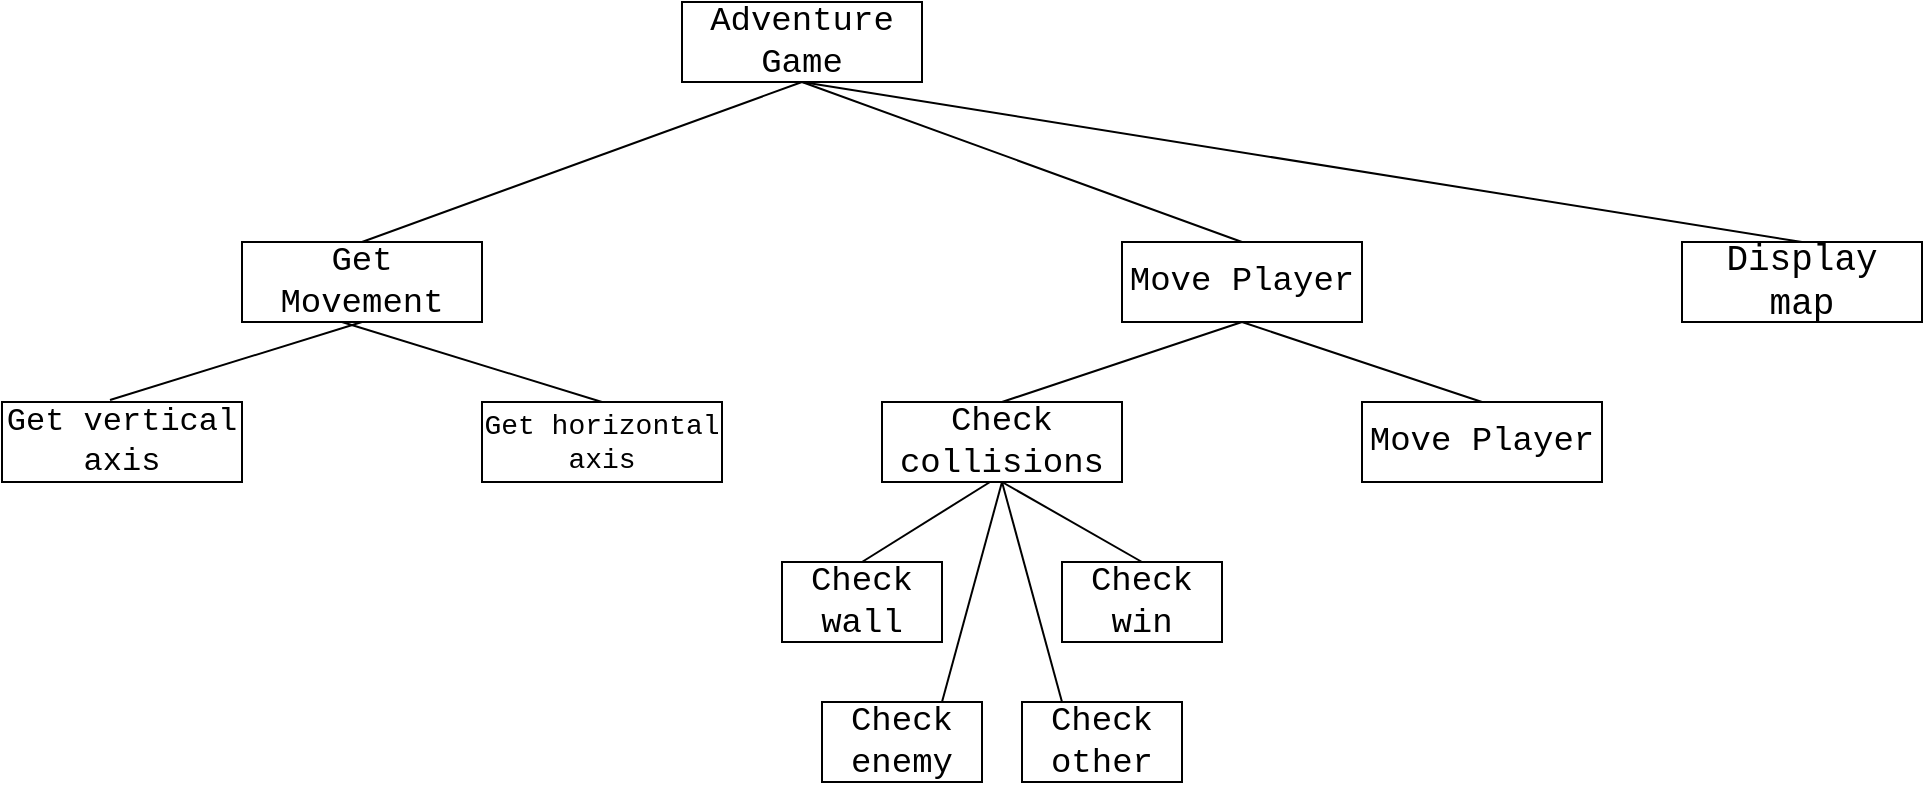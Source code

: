 <mxfile version="22.1.17" type="device">
  <diagram name="Page-1" id="M-o2IBnCFPvLG_mW4Qea">
    <mxGraphModel dx="1434" dy="782" grid="1" gridSize="10" guides="1" tooltips="1" connect="1" arrows="1" fold="1" page="1" pageScale="1" pageWidth="1200" pageHeight="1600" math="0" shadow="0">
      <root>
        <mxCell id="0" />
        <mxCell id="1" parent="0" />
        <mxCell id="mb3DZciCNYZfoAasAtpL-2" value="Adventure Game" style="rounded=0;whiteSpace=wrap;html=1;fontSize=17;fontFamily=Courier New;" parent="1" vertex="1">
          <mxGeometry x="340" width="120" height="40" as="geometry" />
        </mxCell>
        <mxCell id="mb3DZciCNYZfoAasAtpL-4" value="Get Movement" style="rounded=0;whiteSpace=wrap;html=1;fontFamily=Courier New;fontSize=17;" parent="1" vertex="1">
          <mxGeometry x="120" y="120" width="120" height="40" as="geometry" />
        </mxCell>
        <mxCell id="mb3DZciCNYZfoAasAtpL-5" value="" style="endArrow=none;html=1;rounded=0;entryX=0.5;entryY=1;entryDx=0;entryDy=0;exitX=0.5;exitY=0;exitDx=0;exitDy=0;" parent="1" source="mb3DZciCNYZfoAasAtpL-4" target="mb3DZciCNYZfoAasAtpL-2" edge="1">
          <mxGeometry width="50" height="50" relative="1" as="geometry">
            <mxPoint x="70" y="260" as="sourcePoint" />
            <mxPoint x="120" y="210" as="targetPoint" />
          </mxGeometry>
        </mxCell>
        <mxCell id="mb3DZciCNYZfoAasAtpL-7" value="Get vertical axis" style="rounded=0;whiteSpace=wrap;html=1;fontFamily=Courier New;fontSize=16;" parent="1" vertex="1">
          <mxGeometry y="200" width="120" height="40" as="geometry" />
        </mxCell>
        <mxCell id="mb3DZciCNYZfoAasAtpL-8" value="Get horizontal axis" style="rounded=0;whiteSpace=wrap;html=1;fontFamily=Courier New;fontSize=14;" parent="1" vertex="1">
          <mxGeometry x="240" y="200" width="120" height="40" as="geometry" />
        </mxCell>
        <mxCell id="mb3DZciCNYZfoAasAtpL-9" value="" style="endArrow=none;html=1;rounded=0;entryX=0.5;entryY=1;entryDx=0;entryDy=0;exitX=0.45;exitY=-0.025;exitDx=0;exitDy=0;exitPerimeter=0;" parent="1" source="mb3DZciCNYZfoAasAtpL-7" target="mb3DZciCNYZfoAasAtpL-4" edge="1">
          <mxGeometry width="50" height="50" relative="1" as="geometry">
            <mxPoint x="440" y="380" as="sourcePoint" />
            <mxPoint x="490" y="330" as="targetPoint" />
          </mxGeometry>
        </mxCell>
        <mxCell id="mb3DZciCNYZfoAasAtpL-10" value="" style="endArrow=none;html=1;rounded=0;entryX=0.5;entryY=0;entryDx=0;entryDy=0;" parent="1" target="mb3DZciCNYZfoAasAtpL-8" edge="1">
          <mxGeometry width="50" height="50" relative="1" as="geometry">
            <mxPoint x="170" y="160" as="sourcePoint" />
            <mxPoint x="490" y="330" as="targetPoint" />
          </mxGeometry>
        </mxCell>
        <mxCell id="mb3DZciCNYZfoAasAtpL-12" value="&lt;div&gt;Move Player&lt;/div&gt;" style="rounded=0;whiteSpace=wrap;html=1;fontFamily=Courier New;fontSize=17;" parent="1" vertex="1">
          <mxGeometry x="560" y="120" width="120" height="40" as="geometry" />
        </mxCell>
        <mxCell id="mb3DZciCNYZfoAasAtpL-13" value="Check collisions" style="rounded=0;whiteSpace=wrap;html=1;fontFamily=Courier New;fontSize=17;" parent="1" vertex="1">
          <mxGeometry x="440" y="200" width="120" height="40" as="geometry" />
        </mxCell>
        <mxCell id="mb3DZciCNYZfoAasAtpL-14" value="&lt;div&gt;Move Player&lt;/div&gt;" style="rounded=0;whiteSpace=wrap;html=1;fontFamily=Courier New;fontSize=17;" parent="1" vertex="1">
          <mxGeometry x="680" y="200" width="120" height="40" as="geometry" />
        </mxCell>
        <mxCell id="mb3DZciCNYZfoAasAtpL-15" value="" style="endArrow=none;html=1;rounded=0;entryX=0.5;entryY=0;entryDx=0;entryDy=0;exitX=0.5;exitY=1;exitDx=0;exitDy=0;" parent="1" source="mb3DZciCNYZfoAasAtpL-12" target="mb3DZciCNYZfoAasAtpL-13" edge="1">
          <mxGeometry width="50" height="50" relative="1" as="geometry">
            <mxPoint x="440" y="380" as="sourcePoint" />
            <mxPoint x="490" y="330" as="targetPoint" />
          </mxGeometry>
        </mxCell>
        <mxCell id="mb3DZciCNYZfoAasAtpL-16" value="" style="endArrow=none;html=1;rounded=0;entryX=0.5;entryY=1;entryDx=0;entryDy=0;exitX=0.5;exitY=0;exitDx=0;exitDy=0;" parent="1" source="mb3DZciCNYZfoAasAtpL-14" target="mb3DZciCNYZfoAasAtpL-12" edge="1">
          <mxGeometry width="50" height="50" relative="1" as="geometry">
            <mxPoint x="440" y="380" as="sourcePoint" />
            <mxPoint x="490" y="330" as="targetPoint" />
          </mxGeometry>
        </mxCell>
        <mxCell id="mb3DZciCNYZfoAasAtpL-17" value="" style="endArrow=none;html=1;rounded=0;entryX=0.5;entryY=1;entryDx=0;entryDy=0;exitX=0.5;exitY=0;exitDx=0;exitDy=0;" parent="1" source="mb3DZciCNYZfoAasAtpL-12" target="mb3DZciCNYZfoAasAtpL-2" edge="1">
          <mxGeometry width="50" height="50" relative="1" as="geometry">
            <mxPoint x="440" y="380" as="sourcePoint" />
            <mxPoint x="490" y="330" as="targetPoint" />
          </mxGeometry>
        </mxCell>
        <mxCell id="mb3DZciCNYZfoAasAtpL-20" value="&lt;div&gt;Check wall&lt;/div&gt;" style="rounded=0;whiteSpace=wrap;html=1;fontFamily=Courier New;fontSize=17;" parent="1" vertex="1">
          <mxGeometry x="390" y="280" width="80" height="40" as="geometry" />
        </mxCell>
        <mxCell id="mb3DZciCNYZfoAasAtpL-21" value="&lt;div&gt;Check enemy&lt;/div&gt;" style="rounded=0;whiteSpace=wrap;html=1;fontFamily=Courier New;fontSize=17;" parent="1" vertex="1">
          <mxGeometry x="410" y="350" width="80" height="40" as="geometry" />
        </mxCell>
        <mxCell id="mb3DZciCNYZfoAasAtpL-22" value="&lt;div&gt;Check win&lt;/div&gt;" style="rounded=0;whiteSpace=wrap;html=1;fontFamily=Courier New;fontSize=17;" parent="1" vertex="1">
          <mxGeometry x="530" y="280" width="80" height="40" as="geometry" />
        </mxCell>
        <mxCell id="mb3DZciCNYZfoAasAtpL-23" value="&lt;div&gt;Check other&lt;/div&gt;" style="rounded=0;whiteSpace=wrap;html=1;fontFamily=Courier New;fontSize=17;" parent="1" vertex="1">
          <mxGeometry x="510" y="350" width="80" height="40" as="geometry" />
        </mxCell>
        <mxCell id="mb3DZciCNYZfoAasAtpL-24" value="" style="endArrow=none;html=1;rounded=0;entryX=0.45;entryY=1;entryDx=0;entryDy=0;entryPerimeter=0;exitX=0.5;exitY=0;exitDx=0;exitDy=0;" parent="1" source="mb3DZciCNYZfoAasAtpL-20" target="mb3DZciCNYZfoAasAtpL-13" edge="1">
          <mxGeometry width="50" height="50" relative="1" as="geometry">
            <mxPoint x="440" y="320" as="sourcePoint" />
            <mxPoint x="490" y="270" as="targetPoint" />
          </mxGeometry>
        </mxCell>
        <mxCell id="mb3DZciCNYZfoAasAtpL-25" value="" style="endArrow=none;html=1;rounded=0;entryX=0.5;entryY=1;entryDx=0;entryDy=0;exitX=0.5;exitY=0;exitDx=0;exitDy=0;" parent="1" source="mb3DZciCNYZfoAasAtpL-22" target="mb3DZciCNYZfoAasAtpL-13" edge="1">
          <mxGeometry width="50" height="50" relative="1" as="geometry">
            <mxPoint x="440" y="320" as="sourcePoint" />
            <mxPoint x="490" y="270" as="targetPoint" />
          </mxGeometry>
        </mxCell>
        <mxCell id="mb3DZciCNYZfoAasAtpL-26" value="" style="endArrow=none;html=1;rounded=0;entryX=0.5;entryY=1;entryDx=0;entryDy=0;exitX=0.75;exitY=0;exitDx=0;exitDy=0;" parent="1" source="mb3DZciCNYZfoAasAtpL-21" target="mb3DZciCNYZfoAasAtpL-13" edge="1">
          <mxGeometry width="50" height="50" relative="1" as="geometry">
            <mxPoint x="440" y="320" as="sourcePoint" />
            <mxPoint x="490" y="270" as="targetPoint" />
          </mxGeometry>
        </mxCell>
        <mxCell id="mb3DZciCNYZfoAasAtpL-27" value="" style="endArrow=none;html=1;rounded=0;entryX=0.5;entryY=1;entryDx=0;entryDy=0;exitX=0.25;exitY=0;exitDx=0;exitDy=0;" parent="1" source="mb3DZciCNYZfoAasAtpL-23" target="mb3DZciCNYZfoAasAtpL-13" edge="1">
          <mxGeometry width="50" height="50" relative="1" as="geometry">
            <mxPoint x="440" y="320" as="sourcePoint" />
            <mxPoint x="490" y="270" as="targetPoint" />
          </mxGeometry>
        </mxCell>
        <mxCell id="mb3DZciCNYZfoAasAtpL-28" value="&lt;div style=&quot;font-size: 18px;&quot;&gt;Display map&lt;/div&gt;" style="rounded=0;whiteSpace=wrap;html=1;fontFamily=Courier New;fontSize=18;" parent="1" vertex="1">
          <mxGeometry x="840" y="120" width="120" height="40" as="geometry" />
        </mxCell>
        <mxCell id="mb3DZciCNYZfoAasAtpL-30" value="" style="endArrow=none;html=1;rounded=0;exitX=0.5;exitY=0;exitDx=0;exitDy=0;" parent="1" source="mb3DZciCNYZfoAasAtpL-28" edge="1">
          <mxGeometry width="50" height="50" relative="1" as="geometry">
            <mxPoint x="850" y="270" as="sourcePoint" />
            <mxPoint x="400" y="40" as="targetPoint" />
          </mxGeometry>
        </mxCell>
      </root>
    </mxGraphModel>
  </diagram>
</mxfile>
